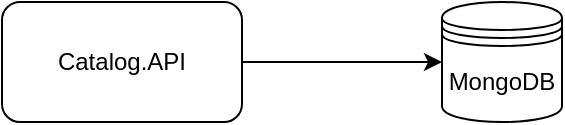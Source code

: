 <mxfile version="15.2.9" type="github">
  <diagram id="WTBHWzhijAuQDKnKMUIN" name="Page-1">
    <mxGraphModel dx="1422" dy="762" grid="1" gridSize="10" guides="1" tooltips="1" connect="1" arrows="1" fold="1" page="1" pageScale="1" pageWidth="827" pageHeight="1169" math="0" shadow="0">
      <root>
        <mxCell id="0" />
        <mxCell id="1" parent="0" />
        <mxCell id="5OJ7lYGrspE1n6XPmQEF-3" style="edgeStyle=orthogonalEdgeStyle;rounded=0;orthogonalLoop=1;jettySize=auto;html=1;exitX=1;exitY=0.5;exitDx=0;exitDy=0;entryX=0;entryY=0.5;entryDx=0;entryDy=0;" edge="1" parent="1" source="5OJ7lYGrspE1n6XPmQEF-1" target="5OJ7lYGrspE1n6XPmQEF-2">
          <mxGeometry relative="1" as="geometry" />
        </mxCell>
        <mxCell id="5OJ7lYGrspE1n6XPmQEF-1" value="Catalog.API" style="rounded=1;whiteSpace=wrap;html=1;" vertex="1" parent="1">
          <mxGeometry x="160" y="120" width="120" height="60" as="geometry" />
        </mxCell>
        <mxCell id="5OJ7lYGrspE1n6XPmQEF-2" value="MongoDB" style="shape=datastore;whiteSpace=wrap;html=1;" vertex="1" parent="1">
          <mxGeometry x="380" y="120" width="60" height="60" as="geometry" />
        </mxCell>
      </root>
    </mxGraphModel>
  </diagram>
</mxfile>
